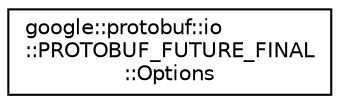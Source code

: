 digraph "类继承关系图"
{
 // LATEX_PDF_SIZE
  edge [fontname="Helvetica",fontsize="10",labelfontname="Helvetica",labelfontsize="10"];
  node [fontname="Helvetica",fontsize="10",shape=record];
  rankdir="LR";
  Node0 [label="google::protobuf::io\l::PROTOBUF_FUTURE_FINAL\l::Options",height=0.2,width=0.4,color="black", fillcolor="white", style="filled",URL="$structgoogle_1_1protobuf_1_1io_1_1PROTOBUF__FUTURE__FINAL_1_1Options.html",tooltip=" "];
}
